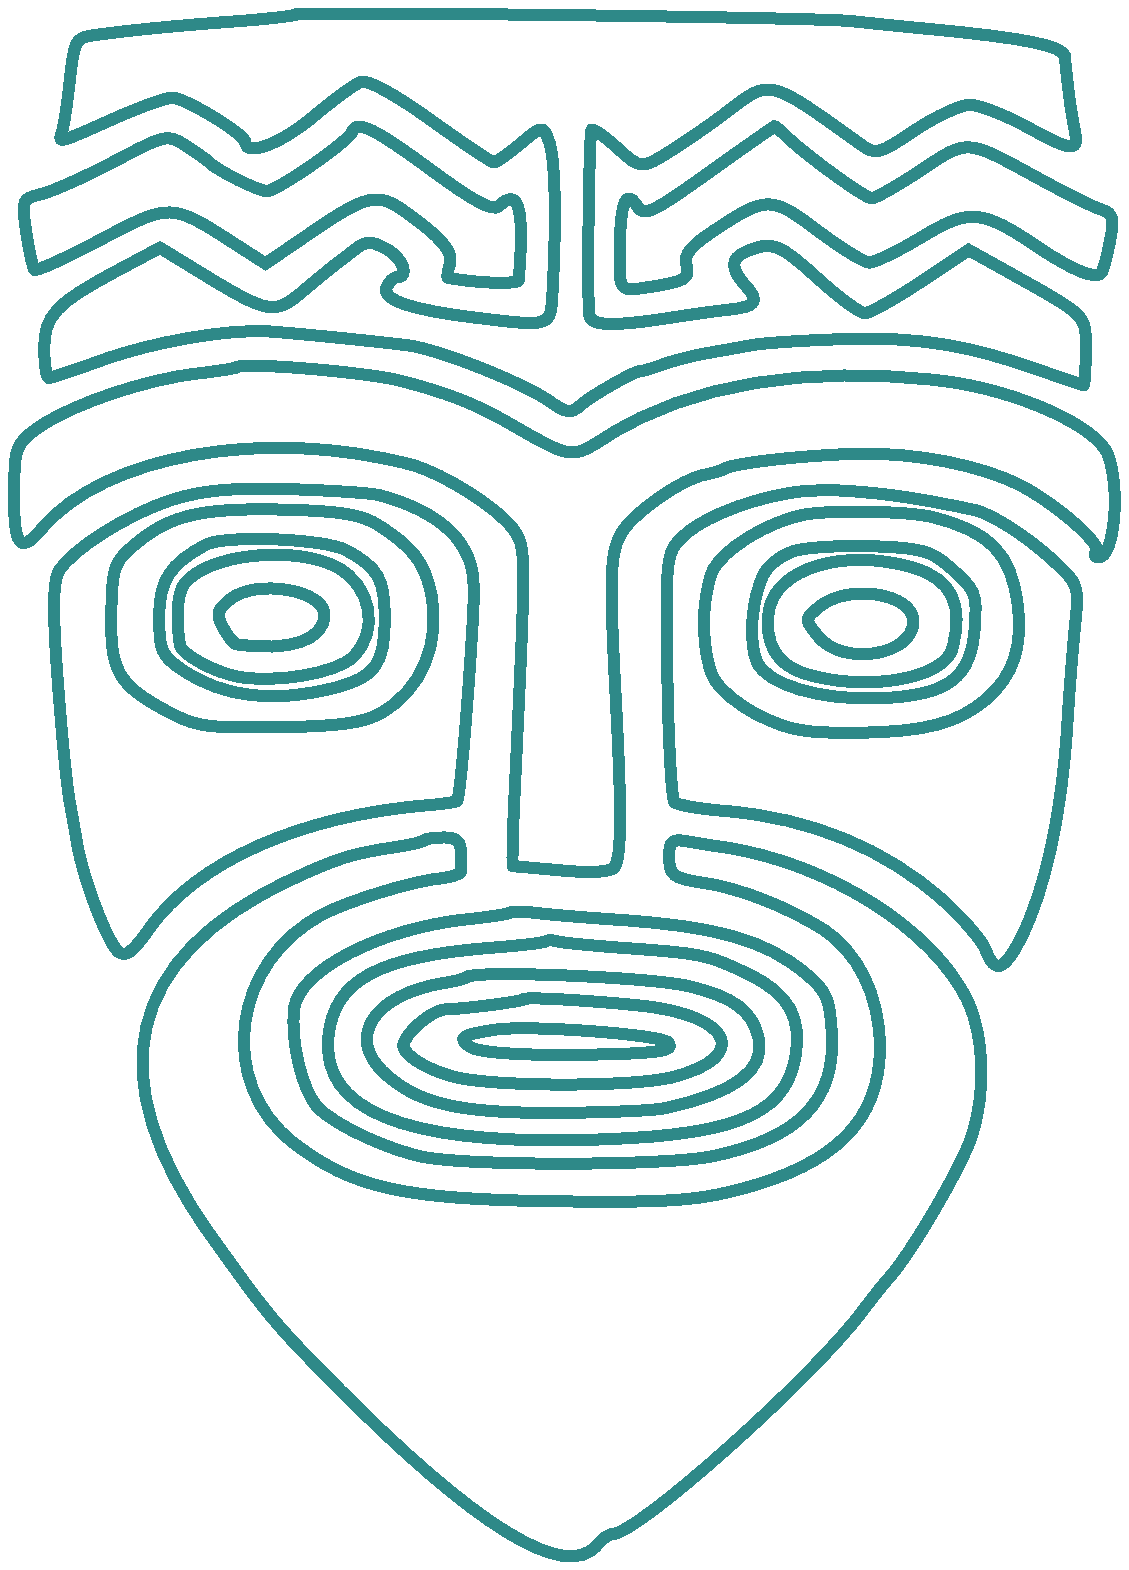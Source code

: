 % Converted from PostScript(TM) to MetaPost by pstoedit
% MetaPost backend contributed by Scott Pakin <pakin_AT_uiuc.edu>
% pstoedit is Copyright (C) 1993 - 2007 Wolfgang Glunz <wglunz34_AT_pstoedit.net>

% Generate structured PostScript
prologues := 1;

% Display a given string with its *baseline* at a given location
% and with a given rotation angle
vardef showtext(expr origin)(expr angle)(expr string) =
  draw string infont defaultfont scaled defaultscale
    rotated angle shifted origin;
enddef;

% Modified by L. Nobre G's Lex scanner %%%%%%%%%%% 
randomseed := 1010; 
vardef renewcolore = 
  color tmpcolo; 
  tmpcolo = (uniformdeviate(0.8),uniformdeviate(0.8),uniformdeviate(0.8)); 
  drawoptions( withcolor tmpcolo ); 
enddef; 
defaultscale := 0.16; 
beginfig(1);
 path PreeditedPath[];
linecap := butt;
linejoin := mitered;
 PreeditedPath1 = hide(z1=(136.781,601.332))z1..controls hide(z2=(136.207,600.809))z2 and hide(z3=(125.922,599.672))z3..hide(z4=(113.77,598.793))z4
	..controls hide(z5=(93.6016,597.332))z5 and hide(z6=(75.6953,595.555))z6..hide(z7=(64.125,593.867))z7
	..controls hide(z8=(57.7227,592.934))z8 and hide(z9=(57.3164,592.113))z9..hide(z10=(55.6055,576.598))z10
	..controls hide(z11=(54.7539,568.84))z11 and hide(z12=(53.5117,560.848))z12..hide(z13=(52.8789,559.016))z13
	..controls hide(z14=(51.4531,554.879))z14 and hide(z15=(51.4531,554.879))z15..hide(z16=(71.1055,563.672))z16
	..controls hide(z17=(80.6719,567.953))z17 and hide(z18=(90.2812,571.426))z18..hide(z19=(92.5664,571.426))z19
	..controls hide(z20=(97.2188,571.426))z20 and hide(z21=(118.938,558.223))z21..hide(z22=(118.938,555.395))z22
	..controls hide(z23=(118.938,549.949))z23 and hide(z24=(131.609,554.68))z24..hide(z25=(143.246,564.469))z25
	..controls hide(z26=(150.484,570.559))z26 and hide(z27=(158.238,576.262))z27..hide(z28=(160.438,577.113))z28
	..controls hide(z29=(162.883,578.062))z29 and hide(z30=(172.723,572.715))z30..hide(z31=(185.648,563.41))z31
	..controls hide(z32=(197.285,555.039))z32 and hide(z33=(207.551,548.156))z33..hide(z34=(208.402,548.156))z34
	..controls hide(z35=(209.254,548.156))z35 and hide(z36=(213.574,551.191))z36..hide(z37=(217.969,554.879))z37
	..controls hide(z38=(225.984,561.602))z38 and hide(z39=(225.984,561.602))z39..hide(z40=(228.266,555.652))z40
	..controls hide(z41=(230.461,549.926))z41 and hide(z42=(230.965,528.246))z42..hide(z43=(229.516,501.613))z43
	..controls hide(z44=(228.816,488.703))z44 and hide(z45=(229.348,488.883))z45..hide(z46=(201.68,492.254))z46
	..controls hide(z47=(178.668,495.055))z47 and hide(z48=(168.094,498.582))z48..hide(z49=(169.715,502.906))z49
	..controls hide(z50=(170.492,504.977))z50 and hide(z51=(172.254,506.785))z51..hide(z52=(173.496,506.785))z52
	..controls hide(z53=(178.238,506.785))z53 and hide(z54=(175.566,513.844))z54..hide(z55=(169.617,517.027))z55
	..controls hide(z56=(164.188,519.938))z56 and hide(z57=(162.41,519.91))z57..hide(z58=(158.5,516.871))z58
	..controls hide(z59=(155.914,514.859))z59 and hide(z60=(152.695,512.387))z60..hide(z61=(151.262,511.309))z61
	..controls hide(z62=(149.855,510.258))z62 and hide(z63=(144.539,505.879))z63..hide(z64=(139.625,501.73))z64
	..controls hide(z65=(129.418,493.113))z65 and hide(z66=(127.215,493.512))z66..hide(z67=(102.91,508.375))z67
	--hide(z68=(88.1719,517.387))z68--hide(z69=(72.3984,508.961))z69..controls hide(z70=(50.4219,497.223))z70 and hide(z71=(46.543,493.016))z71..hide(z72=(46.543,480.93))z72
	..controls hide(z73=(46.543,475.242))z73 and hide(z74=(47.2969,470.586))z74..hide(z75=(48.2227,470.586))z75
	..controls hide(z76=(49.1367,470.586))z76 and hide(z77=(57.918,473.5))z77..hide(z78=(67.4844,476.98))z78
	..controls hide(z79=(85.5859,483.562))z79 and hide(z80=(113.27,488.316))z80..hide(z81=(127.473,487.281))z81
	..controls hide(z82=(139.109,486.434))z82 and hide(z83=(167.711,483.555))z83..hide(z84=(177.891,482.203))z84
	..controls hide(z85=(188.75,480.762))z85 and hide(z86=(219.004,468.781))z86..hide(z87=(228.312,462.234))z87
	..controls hide(z88=(234.777,457.688))z88 and hide(z89=(236.023,457.551))z89..hide(z90=(239.949,460.98))z90
	..controls hide(z91=(244.086,464.594))z91 and hide(z92=(260.199,473.633))z92..hide(z93=(261.668,473.16))z93
	..controls hide(z94=(262.086,473.027))z94 and hide(z95=(265.547,474.047))z95..hide(z96=(269.164,475.371))z96
	..controls hide(z97=(272.922,476.742))z97 and hide(z98=(279.766,478.512))z98..hide(z99=(284.68,479.379))z99
	..controls hide(z100=(289.59,480.246))z100 and hide(z101=(296.891,481.555))z101..hide(z102=(301.227,482.352))z102
	..controls hide(z103=(305.492,483.133))z103 and hide(z104=(320.621,484.117))z104..hide(z105=(334.84,484.535))z105
	..controls hide(z106=(361.473,485.324))z106 and hide(z107=(378.926,482.516))z107..hide(z108=(405.168,473.219))z108
	..controls hide(z109=(413.184,470.383))z109 and hide(z110=(420.262,468))z110..hide(z111=(420.684,468))z111
	..controls hide(z112=(421.105,468))z112 and hide(z113=(421.461,473.688))z113..hide(z114=(421.461,480.41))z114
	..controls hide(z115=(421.461,493.637))z115 and hide(z116=(422.754,492.359))z116..hide(z117=(391.984,509.539))z117
	--hide(z118=(379.312,516.609))z118--hide(z119=(362.25,505.234))z119..controls hide(z120=(352.941,499.027))z120 and hide(z121=(343.715,493.855))z121..hide(z122=(341.949,493.855))z122
	..controls hide(z123=(340.156,493.855))z123 and hide(z124=(332.512,499.512))z124..hide(z125=(324.758,506.586))z125
	..controls hide(z126=(311.051,519.074))z126 and hide(z127=(308.449,520.031))z127..hide(z128=(299.16,515.973))z128
	..controls hide(z129=(293.5,513.504))z129 and hide(z130=(293.477,509.887))z130..hide(z131=(299.082,503.684))z131
	..controls hide(z132=(304.156,498.066))z132 and hide(z133=(302.777,496.148))z133..hide(z134=(292.953,495.125))z134
	..controls hide(z135=(288.93,494.707))z135 and hide(z136=(280.543,493.559))z136..hide(z137=(274.078,492.539))z137
	..controls hide(z138=(250.547,488.832))z138 and hide(z139=(242.957,489.09))z139..hide(z140=(242.66,493.598))z140
	..controls hide(z141=(241.953,504.457))z141 and hide(z142=(242.695,558.922))z142..hide(z143=(243.566,559.793))z143
	..controls hide(z144=(244.141,560.363))z144 and hide(z145=(248.352,557.422))z145..hide(z146=(253.004,553.199))z146
	..controls hide(z147=(261.41,545.57))z147 and hide(z148=(261.41,545.57))z148..hide(z149=(272.27,552.422))z149
	..controls hide(z150=(278.215,556.176))z150 and hide(z151=(287.223,562.418))z151..hide(z152=(292.176,566.227))z152
	..controls hide(z153=(308.059,578.43))z153 and hide(z154=(306.914,578.707))z154..hide(z155=(340.527,554.566))z155
	..controls hide(z156=(345.895,550.715))z156 and hide(z157=(346.992,551.004))z157..hide(z158=(359.922,559.66))z158
	..controls hide(z159=(367.418,564.684))z159 and hide(z160=(376.375,568.84))z160..hide(z161=(379.703,568.84))z161
	..controls hide(z162=(383.016,568.84))z162 and hide(z163=(392.242,565.309))z163..hide(z164=(400,561.074))z164
	..controls hide(z165=(417.324,551.613))z165 and hide(z166=(419.172,551.559))z166..hide(z167=(417.348,560.566))z167
	..controls hide(z168=(416.086,566.789))z168 and hide(z169=(415.027,574.789))z169..hide(z170=(413.953,586.164))z170
	..controls hide(z171=(413.59,590.059))z171 and hide(z172=(400,592.863))z172..hide(z173=(365.867,596.09))z173
	..controls hide(z174=(355.785,597.043))z174 and hide(z175=(343.188,598.32))z175..hide(z176=(337.426,598.977))z176
	..controls hide(z177=(324.758,600.414))z177 and hide(z178=(138.176,602.605))z178..cycle;
 renewcolore;
 %%%draw PreeditedPath1;
 %%%dotlabels.rt(1,2,3,4,5,6,7,8,9,10,11,12,13,14,15,16,17,18,19,20,21,22,23,24,25,26,27,28,29,30,31,32,33,34,35,36,37,38,39,40,41,42,43,44,45,46,47,48,49,50,51,52,53,54,55,56,57,58,59,60,61,62,63,64,65,66,67,68,69,70,71,72,73,74,75,76,77,78,79,80,81,82,83,84,85,86,87,88,89,90,91,92,93,94,95,96,97,98,99,100,101,102,103,104,105,106,107,108,109,110,111,112,113,114,115,116,117,118,119,120,121,122,123,124,125,126,127,128,129,130,131,132,133,134,135,136,137,138,139,140,141,142,143,144,145,146,147,148,149,150,151,152,153,154,155,156,157,158,159,160,161,162,163,164,165,166,167,168,169,170,171,172,173,174,175,176,177,178);
 PreeditedPath2 = hide(z179=(157.293,559.016))z179..controls hide(z180=(155.93,555.562))z180 and hide(z181=(130.316,537.812))z181..hide(z182=(126.695,537.812))z182
	..controls hide(z183=(123.594,537.812))z183 and hide(z184=(108.777,545.199))z184..hide(z185=(105.953,548.156))z185
	..controls hide(z186=(105.266,548.875))z186 and hide(z187=(101.617,551.461))z187..hide(z188=(97.7383,553.973))z188
	..controls hide(z189=(90.8516,558.438))z189 and hide(z190=(90.4961,558.363))z190..hide(z191=(71.8789,548.543))z191
	..controls hide(z192=(61.5391,543.09))z192 and hide(z193=(49.6758,537.77))z193..hide(z194=(45.6367,536.777))z194
	..controls hide(z195=(38.4258,535.008))z195 and hide(z196=(38.3047,534.711))z196..hide(z197=(40.0781,522.816))z197
	..controls hide(z198=(41.0781,516.094))z198 and hide(z199=(42.4062,510.145))z199..hide(z200=(43.0508,509.5))z200
	..controls hide(z201=(43.6914,508.859))z201 and hide(z202=(54.2969,513.68))z202..hide(z203=(66.7109,520.254))z203
	..controls hide(z204=(91.7891,533.539))z204 and hide(z205=(92.2734,533.531))z205..hide(z206=(114.027,519.523))z206
	--hide(z207=(126.18,511.699))z207--hide(z208=(143.504,523.516))z208..controls hide(z209=(162.379,536.391))z209 and hide(z210=(166.609,537.348))z210..hide(z211=(175.824,530.824))z211
	..controls hide(z212=(189.527,521.125))z212 and hide(z213=(193.934,516.008))z213..hide(z214=(192.52,511.441))z214
	..controls hide(z215=(191.719,508.855))z215 and hide(z216=(191.422,506.715))z216..hide(z217=(191.855,506.629))z217
	..controls hide(z218=(201.68,504.664))z218 and hide(z219=(217.156,504.129))z219..hide(z220=(217.301,505.75))z220
	..controls hide(z221=(219.555,531.348))z221 and hide(z222=(217.371,539.543))z222..hide(z223=(210.211,532.383))z223
	..controls hide(z224=(208.156,530.328))z224 and hide(z225=(201.422,533.91))z225..hide(z226=(185.906,545.316))z226
	..controls hide(z227=(164.965,560.711))z227 and hide(z228=(159.074,563.531))z228..cycle;
 renewcolore;
 %%%draw PreeditedPath2;
 %%%dotlabels.rt(179,180,181,182,183,184,185,186,187,188,189,190,191,192,193,194,195,196,197,198,199,200,201,202,203,204,205,206,207,208,209,210,211,212,213,214,215,216,217,218,219,220,221,222,223,224,225,226,227,228);
 PreeditedPath3 = hide(z229=(287.266,545.551))z229..controls hide(z230=(264.77,529.469))z230 and hide(z231=(262.457,528.379))z231..hide(z232=(259.805,532.641))z232
	..controls hide(z233=(256.047,538.676))z233 and hide(z234=(254.02,533.934))z234..hide(z235=(253.719,518.422))z235
	..controls hide(z236=(253.395,501.613))z236 and hide(z237=(253.395,501.613))z237..hide(z238=(263.219,503.09))z238
	..controls hide(z239=(277.438,505.223))z239 and hide(z240=(279.07,506.164))z240..hide(z241=(277.652,511.441))z241
	..controls hide(z242=(276.738,514.844))z242 and hide(z243=(279.25,517.988))z243..hide(z244=(287.008,523.16))z244
	..controls hide(z245=(306.656,536.262))z245 and hide(z246=(308.102,536.277))z246..hide(z247=(325.016,523.523))z247
	..controls hide(z248=(333.289,517.285))z248 and hide(z249=(341.578,512.156))z249..hide(z250=(343.504,512.086))z250
	..controls hide(z251=(345.395,512.016))z251 and hide(z252=(353.973,516.176))z252..hide(z253=(362.25,521.18))z253
	..controls hide(z254=(379.656,531.703))z254 and hide(z255=(383.969,531.332))z255..hide(z256=(404.395,517.547))z256
	..controls hide(z257=(417.062,509))z257 and hide(z258=(425.559,505.672))z258..hide(z259=(427.246,508.594))z259
	..controls hide(z260=(427.902,509.73))z260 and hide(z261=(429.258,514.93))z261..hide(z262=(430.25,520.102))z262
	..controls hide(z263=(431.789,528.117))z263 and hide(z264=(431.281,529.793))z264..hide(z265=(426.891,531.219))z265
	..controls hide(z266=(424.043,532.145))z266 and hide(z267=(413.703,537.293))z267..hide(z268=(403.879,542.68))z268
	..controls hide(z269=(378.277,556.715))z269 and hide(z270=(379.137,556.656))z270..hide(z271=(362.25,545.398))z271
	..controls hide(z272=(353.973,539.883))z272 and hide(z273=(345.809,535.227))z273..hide(z274=(344.406,535.227))z274
	..controls hide(z275=(341.977,535.227))z275 and hide(z276=(320.359,550.945))z276..hide(z277=(313.379,557.789))z277
	..controls hide(z278=(311.57,559.562))z278 and hide(z279=(309.781,561.082))z279..hide(z280=(309.5,561.082))z280
	..controls hide(z281=(309.219,561.082))z281 and hide(z282=(299.16,554.059))z282..cycle;
 renewcolore;
 %%%draw PreeditedPath3;
 %%%dotlabels.rt(229,230,231,232,233,234,235,236,237,238,239,240,241,242,243,244,245,246,247,248,249,250,251,252,253,254,255,256,257,258,259,260,261,262,263,264,265,266,267,268,269,270,271,272,273,274,275,276,277,278,279,280,281,282);
 PreeditedPath4 = hide(z283=(115.836,474.383))z283..controls hide(z284=(115.414,474.004))z284 and hide(z285=(108.855,472.969))z285..hide(z286=(101.355,472.098))z286
	..controls hide(z287=(83.2578,470))z287 and hide(z288=(58.0664,461.602))z288..hide(z289=(45.7656,453.566))z289
	..controls hide(z290=(37.75,448.328))z290 and hide(z291=(36.1445,445.766))z291..hide(z292=(35.8633,437.75))z292
	..controls hide(z293=(34.9023,410.34))z293 and hide(z294=(36.957,405.855))z294..hide(z295=(45.6914,416.289))z295
	..controls hide(z296=(67.9297,442.84))z296 and hide(z297=(126.18,452.973))z297..hide(z298=(178.41,439.375))z298
	..controls hide(z299=(190.305,436.281))z299 and hide(z300=(210.652,423.285))z300..hide(z301=(215.777,415.512))z301
	..controls hide(z302=(220.012,409.086))z302 and hide(z303=(220.012,408.531))z303..hide(z304=(215.859,321.137))z304
	..controls hide(z305=(215.172,306.656))z305 and hide(z306=(214.898,294.762))z306..hide(z307=(215.254,294.762))z307
	..controls hide(z308=(215.605,294.762))z308 and hide(z309=(223.656,294.059))z309..hide(z310=(232.965,293.211))z310
	..controls hide(z311=(243.824,292.223))z311 and hide(z312=(250.699,292.695))z312..hide(z313=(251.867,294.504))z313
	..controls hide(z314=(254.336,298.336))z314 and hide(z315=(254.438,314.156))z315..hide(z316=(252.25,355.527))z316
	..controls hide(z317=(249.855,400.773))z317 and hide(z318=(250.184,408.273))z318..hide(z319=(254.859,415.512))z319
	..controls hide(z320=(259.375,422.504))z320 and hide(z321=(276.145,434.113))z321..hide(z322=(283.902,435.613))z322
	..controls hide(z323=(287.008,436.215))z323 and hide(z324=(290.531,437.273))z324..hide(z325=(291.66,437.945))z325
	..controls hide(z326=(295.078,439.977))z326 and hide(z327=(321.395,442.863))z327..hide(z328=(340.012,443.246))z328
	..controls hide(z329=(360.438,443.668))z329 and hide(z330=(383.953,439.043))z330..hide(z331=(397.93,431.859))z331
	..controls hide(z332=(410.34,425.48))z332 and hide(z333=(426.988,411.098))z333..hide(z334=(425.234,408.273))z334
	..controls hide(z335=(424.363,406.875))z335 and hide(z336=(424.719,405.945))z336..hide(z337=(426.113,405.945))z337
	..controls hide(z338=(431.809,405.945))z338 and hide(z339=(434.047,430.77))z339..hide(z340=(429.445,442.922))z340
	..controls hide(z341=(425.523,453.285))z341 and hide(z342=(396.121,466.371))z342..hide(z343=(369.746,469.484))z343
	..controls hide(z344=(321.137,475.227))z344 and hide(z345=(278.848,468.273))z345..hide(z346=(249.516,449.711))z346
	..controls hide(z347=(235.895,441.094))z347 and hide(z348=(237.102,440.926))z348..hide(z349=(212.797,454.836))z349
	..controls hide(z350=(201.375,461.375))z350 and hide(z351=(190.82,465.438))z351..hide(z352=(174.531,469.566))z352
	..controls hide(z353=(162.121,472.715))z353 and hide(z354=(118.023,476.332))z354..cycle;
 renewcolore;
 %%%draw PreeditedPath4;
 %%%dotlabels.rt(283,284,285,286,287,288,289,290,291,292,293,294,295,296,297,298,299,300,301,302,303,304,305,306,307,308,309,310,311,312,313,314,315,316,317,318,319,320,321,322,323,324,325,326,327,328,329,330,331,332,333,334,335,336,337,338,339,340,341,342,343,344,345,346,347,348,349,350,351,352,353,354);
 PreeditedPath5 = hide(z355=(92.8242,426.75))z355..controls hide(z356=(76.793,421.73))z356 and hide(z357=(55.9102,408.535))z357..hide(z358=(51.7109,400.773))z358
	..controls hide(z359=(49.1953,396.129))z359 and hide(z360=(49.5352,381.125))z360..hide(z361=(53.0586,341.047))z361
	..controls hide(z362=(53.875,331.738))z362 and hide(z363=(55.0859,321.16))z363..hide(z364=(55.7188,317.773))z364
	..controls hide(z365=(56.3516,314.406))z365 and hide(z366=(57.5898,307.434))z366..hide(z367=(58.4336,302.52))z367
	..controls hide(z368=(60.5547,290.109))z368 and hide(z369=(69.25,267.414))z369..hide(z370=(73.1719,264.039))z370
	..controls hide(z371=(75.7539,261.82))z371 and hide(z372=(78.3516,263.734))z372..hide(z373=(84.3516,272.27))z373
	..controls hide(z374=(101.293,296.363))z374 and hide(z375=(138.848,313.016))z375..hide(z376=(184.613,316.723))z376
	..controls hide(z377=(190.043,317.16))z377 and hide(z378=(194.754,317.863))z378..hide(z379=(195.145,318.293))z379
	..controls hide(z380=(196.121,319.367))z380 and hide(z381=(198.75,349.062))z381..hide(z382=(200.617,380.09))z382
	..controls hide(z383=(201.766,399.223))z383 and hide(z384=(201.25,403.172))z384..hide(z385=(196.605,410.598))z385
	..controls hide(z386=(191.781,418.32))z386 and hide(z387=(180.996,424.793))z387..hide(z388=(167.031,428.352))z388
	..controls hide(z389=(164.031,429.113))z389 and hide(z390=(149.449,430.082))z390..hide(z391=(134.453,430.508))z391
	..controls hide(z392=(114.285,431.086))z392 and hide(z393=(103.582,430.117))z393..cycle;
 renewcolore;
 %%%draw PreeditedPath5;
 %%%dotlabels.rt(355,356,357,358,359,360,361,362,363,364,365,366,367,368,369,370,371,372,373,374,375,376,377,378,379,380,381,382,383,384,385,386,387,388,389,390,391,392,393);
 PreeditedPath6 = hide(z394=(166.773,417.551))z394..controls hide(z395=(178.926,409.805))z395 and hide(z396=(183.246,404.352))z396..hide(z397=(185.59,393.793))z397
	..controls hide(z398=(189.672,375.434))z398 and hide(z399=(182.383,357.863))z399..hide(z400=(167.289,349.672))z400
	..controls hide(z401=(160.973,346.242))z401 and hide(z402=(152.293,345.09))z402..hide(z403=(130.574,344.797))z403
	..controls hide(z404=(104.461,344.438))z404 and hide(z405=(101.137,344.945))z405..hide(z406=(89.9805,350.973))z406
	..controls hide(z407=(73.0039,360.145))z407 and hide(z408=(70.1602,365.352))z408..hide(z409=(70.6719,386.293))z409
	..controls hide(z410=(71.0781,402.844))z410 and hide(z411=(71.6211,404.305))z411..hide(z412=(79.8945,411.172))z412
	..controls hide(z413=(92.1172,421.312))z413 and hide(z414=(103.426,423.848))z414..hide(z415=(133.16,423.125))z415
	..controls hide(z416=(153.07,422.637))z416 and hide(z417=(160.801,421.355))z417..cycle;
 renewcolore;
 %%%draw PreeditedPath6;
 %%%dotlabels.rt(394,395,396,397,398,399,400,401,402,403,404,405,406,407,408,409,410,411,412,413,414,415,416,417);
 PreeditedPath7 = hide(z418=(319.328,429.711))z418..controls hide(z419=(304.328,428.168))z419 and hide(z420=(285.598,421.395))z420..hide(z421=(277.957,414.754))z421
	..controls hide(z422=(270.199,408.016))z422 and hide(z423=(270.199,408.016))z423..hide(z424=(270.848,363.801))z424
	..controls hide(z425=(271.199,339.496))z425 and hide(z426=(272.367,318.77))z426..hide(z427=(273.43,317.773))z427
	..controls hide(z428=(274.504,316.773))z428 and hide(z429=(282.867,315.352))z429..hide(z430=(292.176,314.586))z430
	..controls hide(z431=(322.43,312.109))z431 and hide(z432=(349.387,301.004))z432..hide(z433=(370.004,282.531))z433
	..controls hide(z434=(377.246,276.043))z434 and hide(z435=(384.23,267.918))z435..hide(z436=(385.496,264.512))z436
	..controls hide(z437=(388.723,255.828))z437 and hide(z438=(392.137,257.012))z438..hide(z439=(398.156,268.906))z439
	..controls hide(z440=(406.961,286.309))z440 and hide(z441=(412.965,314.156))z441..hide(z442=(414.879,346.477))z442
	..controls hide(z443=(415.508,357.078))z443 and hide(z444=(416.734,372.727))z444..hide(z445=(417.582,380.992))z445
	..controls hide(z446=(419.117,395.992))z446 and hide(z447=(419.047,396.199))z447..hide(z448=(409.309,405.184))z448
	..controls hide(z449=(400.258,413.527))z449 and hide(z450=(387.367,421.762))z450..hide(z451=(381.383,423.016))z451
	..controls hide(z452=(361.473,427.191))z452 and hide(z453=(351.066,428.766))z453..hide(z454=(336.133,429.852))z454
	..controls hide(z455=(331.219,430.207))z455 and hide(z456=(323.539,430.145))z456..cycle;
 renewcolore;
 %%%draw PreeditedPath7;
 %%%dotlabels.rt(418,419,420,421,422,423,424,425,426,427,428,429,430,431,432,433,434,435,436,437,438,439,440,441,442,443,444,445,446,447,448,449,450,451,452,453,454,455,456);
 PreeditedPath8 = hide(z457=(365.867,420.535))z457..controls hide(z458=(386.812,415.41))z458 and hide(z459=(394.578,407.562))z459..hide(z460=(396.934,389.141))z460
	..controls hide(z461=(398.883,373.883))z461 and hide(z462=(395.469,363.449))z462..hide(z463=(385.777,355.023))z463
	..controls hide(z464=(375.578,346.16))z464 and hide(z465=(363.539,343.035))z465..hide(z466=(338.719,342.801))z466
	..controls hide(z467=(320.359,342.633))z467 and hide(z468=(314.613,343.66))z468..hide(z469=(303.812,349.062))z469
	..controls hide(z470=(295.797,353.07))z470 and hide(z471=(289.52,358.375))z471..hide(z472=(287.289,363.023))z472
	..controls hide(z473=(283.066,371.828))z473 and hide(z474=(282.941,390.949))z474..hide(z475=(287.039,400.773))z475
	..controls hide(z476=(290.32,408.637))z476 and hide(z477=(307.434,419.148))z477..hide(z478=(320.621,421.398))z478
	..controls hide(z479=(330.445,423.078))z479 and hide(z480=(357.594,422.559))z480..cycle;
 renewcolore;
 %%%draw PreeditedPath8;
 %%%dotlabels.rt(457,458,459,460,461,462,463,464,465,466,467,468,469,470,471,472,473,474,475,476,477,478,479,480);
 PreeditedPath9 = hide(z481=(183.32,304.07))z481..controls hide(z482=(182.762,303.512))z482 and hide(z483=(178.152,302.418))z483..hide(z484=(173.238,301.684))z484
	..controls hide(z485=(157.07,299.266))z485 and hide(z486=(152.035,297.691))z486..hide(z487=(134.969,289.703))z487
	..controls hide(z488=(75.7578,261.984))z488 and hide(z489=(65.9453,218.688))z489..hide(z490=(106.113,162.379))z490
	..controls hide(z491=(127.324,132.645))z491 and hide(z492=(129.184,130.402))z492..hide(z493=(150.711,108.598))z493
	..controls hide(z494=(201.766,56.8828))z494 and hide(z495=(234.418,36.8555))z495..hide(z496=(245.555,50.4219))z496
	..controls hide(z497=(247.254,52.4883))z497 and hide(z498=(249.824,54.2969))z498..hide(z499=(251.066,54.2969))z499
	..controls hide(z500=(260.082,54.2969))z500 and hide(z501=(322.727,110.148))z501..hide(z502=(340.977,134.453))z502
	..controls hide(z503=(344.664,139.367))z503 and hide(z504=(348.984,144.805))z504..hide(z505=(350.43,146.348))z505
	..controls hide(z506=(358.02,154.461))z506 and hide(z507=(376.469,185.906))z507..hide(z508=(380.312,197.285))z508
	..controls hide(z509=(385.555,212.797))z509 and hide(z510=(384.996,233.473))z510..hide(z511=(378.996,246.152))z511
	..controls hide(z512=(366.691,272.152))z512 and hide(z513=(328.637,296.117))z513..hide(z514=(290.883,301.645))z514
	..controls hide(z515=(286.488,302.285))z515 and hide(z516=(280.605,303.227))z516..hide(z517=(277.309,303.812))z517
	..controls hide(z518=(272.703,304.633))z518 and hide(z519=(271.492,303.555))z519..hide(z520=(271.492,298.641))z520
	..controls hide(z521=(271.492,291.242))z521 and hide(z522=(272.527,290.469))z522..hide(z523=(284.938,288.574))z523
	..controls hide(z524=(297.043,286.727))z524 and hide(z525=(313.898,280.137))z525..hide(z526=(326.309,272.398))z526
	..controls hide(z527=(339.352,264.266))z527 and hide(z528=(347.293,248.223))z528..hide(z529=(347.363,229.863))z529
	..controls hide(z530=(347.465,203.504))z530 and hide(z531=(331.738,187.492))z531..hide(z532=(296.832,178.406))z532
	..controls hide(z533=(281.016,174.293))z533 and hide(z534=(270.199,173.602))z534..hide(z535=(230.121,174.141))z535
	..controls hide(z536=(175.566,174.875))z536 and hide(z537=(157.633,178.863))z537..hide(z538=(136.523,194.965))z538
	..controls hide(z539=(108.207,216.559))z539 and hide(z540=(114.027,260.922))z540..hide(z541=(147.383,277.742))z541
	..controls hide(z542=(156.949,282.566))z542 and hide(z543=(178.668,289.215))z543..hide(z544=(188.234,290.25))z544
	..controls hide(z545=(192.891,290.75))z545 and hide(z546=(196.508,291.934))z546..hide(z547=(196.508,292.953))z547
	..controls hide(z548=(196.508,293.949))z548 and hide(z549=(196.508,297.09))z549..hide(z550=(196.508,299.934))z550
	..controls hide(z551=(196.508,303.676))z551 and hide(z552=(194.828,305.105))z552..hide(z553=(190.434,305.105))z553
	..controls hide(z554=(187.07,305.105))z554 and hide(z555=(183.895,304.645))z555..cycle;
 renewcolore;
 %%%draw PreeditedPath9;
 %%%dotlabels.rt(481,482,483,484,485,486,487,488,489,490,491,492,493,494,495,496,497,498,499,500,501,502,503,504,505,506,507,508,509,510,511,512,513,514,515,516,517,518,519,520,521,522,523,524,525,526,527,528,529,530,531,532,533,534,535,536,537,538,539,540,541,542,543,544,545,546,547,548,549,550,551,552,553,554,555);
 PreeditedPath10 = hide(z556=(214.348,278.086))z556..controls hide(z557=(213.785,277.594))z557 and hide(z558=(206.594,276.473))z558..hide(z559=(198.578,275.629))z559
	..controls hide(z560=(167.289,272.336))z560 and hide(z561=(138.164,257.289))z561..hide(z562=(136.512,243.566))z562
	..controls hide(z563=(135.078,231.672))z563 and hide(z564=(139.324,214.027))z564..hide(z565=(145.094,207.887))z565
	..controls hide(z566=(151.16,201.426))z566 and hide(z567=(171.43,192.082))z567..hide(z568=(184.098,189.906))z568
	..controls hide(z569=(202.457,186.746))z569 and hide(z570=(270.727,187))z570..hide(z571=(286.746,190.281))z571
	..controls hide(z572=(318.293,196.75))z572 and hide(z573=(331.578,210.402))z573..hide(z574=(330.047,234.777))z574
	..controls hide(z575=(329.25,247.445))z575 and hide(z576=(328.191,249.797))z576..hide(z577=(320.359,256.324))z577
	..controls hide(z578=(306.219,268.109))z578 and hide(z579=(288.816,273.094))z579..hide(z580=(253.652,275.441))z580
	..controls hide(z581=(241.5,276.25))z581 and hide(z582=(227.781,277.391))z582..hide(z583=(223.398,277.957))z583
	..controls hide(z584=(219.004,278.523))z584 and hide(z585=(214.918,278.582))z585..cycle;
 renewcolore;
 %%%draw PreeditedPath10;
 %%%dotlabels.rt(556,557,558,559,560,561,562,563,564,565,566,567,568,569,570,571,572,573,574,575,576,577,578,579,580,581,582,583,584,585);
 PreeditedPath11 = hide(z586=(255.977,265.277))z586..controls hide(z587=(283.645,263.309))z587 and hide(z588=(285.629,262.883))z588..hide(z589=(300.453,255.688))z589
	..controls hide(z590=(314.672,248.781))z590 and hide(z591=(319.508,239.949))z591..hide(z592=(316.844,225.727))z592
	..controls hide(z593=(312.848,204.367))z593 and hide(z594=(293.73,197.211))z594..hide(z595=(237.879,196.168))z595
	..controls hide(z596=(175.566,195.008))z596 and hide(z597=(146.289,207.188))z597..hide(z598=(148.812,233.227))z598
	..controls hide(z599=(150.801,253.754))z599 and hide(z600=(166.516,262.293))z600..hide(z601=(208.145,265.461))z601
	..controls hide(z602=(218.227,266.227))z602 and hide(z603=(226.645,267.238))z603..hide(z604=(227.148,267.742))z604
	..controls hide(z605=(227.621,268.215))z605 and hide(z606=(229.477,268.215))z606..hide(z607=(231.027,267.742))z607
	..controls hide(z608=(232.672,267.242))z608 and hide(z609=(243.824,266.141))z609..cycle;
 renewcolore;
 %%%draw PreeditedPath11;
 %%%dotlabels.rt(586,587,588,589,590,591,592,593,594,595,596,597,598,599,600,601,602,603,604,605,606,607,608,609);
 PreeditedPath12 = hide(z610=(104.719,410.492))z610..controls hide(z611=(91.6758,403.551))z611 and hide(z612=(87.9102,397.672))z612..hide(z613=(87.9102,384.227))z613
	..controls hide(z614=(87.9102,372.332))z614 and hide(z615=(88.75,370.477))z615..hide(z616=(96.4453,365.305))z616
	..controls hide(z617=(111.211,355.375))z617 and hide(z618=(129.801,353.32))z618..hide(z619=(151.777,359.18))z619
	..controls hide(z620=(165.77,362.91))z620 and hide(z621=(169.102,367.68))z621..hide(z622=(169.102,383.969))z622
	..controls hide(z623=(169.102,398.188))z623 and hide(z624=(166.773,402.285))z624..hide(z625=(155.137,408.543))z625
	..controls hide(z626=(147.383,412.719))z626 and hide(z627=(111.504,414.102))z627..cycle;
 renewcolore;
 %%%draw PreeditedPath12;
 %%%dotlabels.rt(610,611,612,613,614,615,616,617,618,619,620,621,622,623,624,625,626,627);
 PreeditedPath13 = hide(z628=(151.777,402.477))z628..controls hide(z629=(164.445,395.879))z629 and hide(z630=(167.375,379.109))z630..hide(z631=(157.465,369.902))z631
	..controls hide(z632=(151.43,364.293))z632 and hide(z633=(130.574,360.691))z633..hide(z634=(116.871,362.891))z634
	..controls hide(z635=(108.34,364.262))z635 and hide(z636=(95.9492,370.898))z636..hide(z637=(95.3984,374.402))z637
	..controls hide(z638=(93.8047,384.484))z638 and hide(z639=(94.4102,392.855))z639..hide(z640=(96.9844,396.379))z640
	..controls hide(z641=(104.785,407.051))z641 and hide(z642=(136.262,410.555))z642..cycle;
 renewcolore;
 %%%draw PreeditedPath13;
 %%%dotlabels.rt(628,629,630,631,632,633,634,635,636,637,638,639,640,641,642);
 PreeditedPath14 = hide(z643=(316.613,408.273))z643..controls hide(z644=(312.215,406.977))z644 and hide(z645=(307.352,403.312))z645..hide(z646=(305.621,400))z646
	..controls hide(z647=(301.164,391.465))z647 and hide(z648=(299.918,375.328))z648..hide(z649=(303.168,368.195))z649
	..controls hide(z650=(306.895,360.008))z650 and hide(z651=(326.051,354.375))z651..hide(z652=(347.25,355.238))z652
	..controls hide(z653=(372.074,356.246))z653 and hide(z654=(380.23,362.348))z654..hide(z655=(381.52,380.863))z655
	..controls hide(z656=(382.379,393.277))z656 and hide(z657=(381.992,394.16))z657..hide(z658=(371.816,403.012))z658
	..controls hide(z659=(365.648,408.371))z659 and hide(z660=(361.602,409.402))z660..hide(z661=(344.535,409.953))z661
	..controls hide(z662=(333.418,410.312))z662 and hide(z663=(320.988,409.562))z663..cycle;
 renewcolore;
 %%%draw PreeditedPath14;
 %%%dotlabels.rt(643,644,645,646,647,648,649,650,651,652,653,654,655,656,657,658,659,660,661,662,663);
 PreeditedPath15 = hide(z664=(359.664,402.125))z664..controls hide(z665=(373.309,398.008))z665 and hide(z666=(377.633,388.879))z666..hide(z667=(373.41,373.109))z667
	..controls hide(z668=(370.441,362.023))z668 and hide(z669=(341.305,357.23))z669..hide(z670=(319.844,364.293))z670
	..controls hide(z671=(309.996,367.535))z671 and hide(z672=(305.723,375.176))z672..hide(z673=(307.402,386.555))z673
	..controls hide(z674=(309.699,402.117))z674 and hide(z675=(334.84,409.609))z675..cycle;
 renewcolore;
 %%%draw PreeditedPath15;
 %%%dotlabels.rt(664,665,666,667,668,669,670,671,672,673,674,675);
 PreeditedPath16 = hide(z676=(198.836,254.906))z676..controls hide(z677=(198.25,254.34))z677 and hide(z678=(194.441,253.359))z678..hide(z679=(190.043,252.641))z679
	..controls hide(z680=(165.223,248.582))z680 and hide(z681=(155.082,233.176))z681..hide(z682=(168.844,220.43))z682
	..controls hide(z683=(180.852,209.305))z683 and hide(z684=(195.473,205.852))z684..hide(z685=(230.121,205.969))z685
	..controls hide(z686=(247.961,206.027))z686 and hide(z687=(265.688,206.766))z687..hide(z688=(269.684,207.613))z688
	..controls hide(z689=(295.023,213.004))z689 and hide(z690=(306.207,221.254))z690..hide(z691=(303.703,232.707))z691
	..controls hide(z692=(301.492,242.828))z692 and hide(z693=(294.762,247.789))z693..hide(z694=(277.957,251.688))z694
	..controls hide(z695=(264.254,254.867))z695 and hide(z696=(201.449,257.418))z696..cycle;
 renewcolore;
 %%%draw PreeditedPath16;
 %%%dotlabels.rt(676,677,678,679,680,681,682,683,684,685,686,687,688,689,690,691,692,693,694,695,696);
 PreeditedPath17 = hide(z697=(261.148,244.574))z697..controls hide(z698=(294.246,241.137))z698 and hide(z699=(301.031,226.125))z699..hide(z700=(272.785,218.828))z700
	..controls hide(z701=(259.723,215.453))z701 and hide(z702=(213.316,215.203))z702..hide(z703=(196.508,218.414))z703
	..controls hide(z704=(186.426,220.34))z704 and hide(z705=(175.824,226.34))z705..hide(z706=(175.824,230.121))z706
	..controls hide(z707=(175.824,234.188))z707 and hide(z708=(185.906,242.977))z708..hide(z709=(190.82,243.191))z709
	..controls hide(z710=(199.352,243.57))z710 and hide(z711=(218.574,246.082))z711..hide(z712=(219.367,246.93))z712
	..controls hide(z713=(220.137,247.746))z713 and hide(z714=(243.051,246.457))z714..cycle;
 renewcolore;
 %%%draw PreeditedPath17;
 %%%dotlabels.rt(697,698,699,700,701,702,703,704,705,706,707,708,709,710,711,712,713,714);
 PreeditedPath18 = hide(z715=(113.508,390.867))z715..controls hide(z716=(108.598,386.918))z716 and hide(z717=(108.246,385.52))z717..hide(z718=(110.926,380.605))z718
	..controls hide(z719=(112.617,377.504))z719 and hide(z720=(114.848,374.797))z720..hide(z721=(115.836,374.652))z721
	..controls hide(z722=(134.711,371.871))z722 and hide(z723=(147.383,376.133))z723..hide(z724=(147.383,385.262))z724
	..controls hide(z725=(147.383,394.285))z725 and hide(z726=(122.816,398.352))z726..cycle;
 renewcolore;
 %%%draw PreeditedPath18;
 %%%dotlabels.rt(715,716,717,718,719,720,721,722,723,724,725,726);
 PreeditedPath19 = hide(z727=(325.789,388.312))z727..controls hide(z728=(320.102,383.707))z728 and hide(z729=(320.102,383.707))z729..hide(z730=(325.145,377.504))z730
	..controls hide(z731=(334.082,366.508))z731 and hide(z732=(359.402,370.523))z732..hide(z733=(359.402,382.934))z733
	..controls hide(z734=(359.402,392.957))z734 and hide(z735=(336.133,396.68))z735..cycle;
 renewcolore;
 %%%draw PreeditedPath19;
 %%%dotlabels.rt(727,728,729,730,731,732,733,734,735);
 PreeditedPath20 = hide(z736=(209.438,235.988))z736..controls hide(z737=(196.766,234.27))z737 and hide(z738=(194.645,232.738))z738..hide(z739=(200.387,229.457))z739
	..controls hide(z740=(203.5,227.68))z740 and hide(z741=(218.227,226.645))z741..hide(z742=(237.363,226.855))z742
	..controls hide(z743=(267.098,227.188))z743 and hide(z744=(274.234,228.156))z744..hide(z745=(270.977,231.414))z745
	..controls hide(z746=(268.219,234.172))z746 and hide(z747=(221.59,237.637))z747..cycle;
 renewcolore;
 %%%draw PreeditedPath20;
%%%dotlabels.rt(736,737,738,739,740,741,742,743,744,745,746,747);
 numeric integerindex;
 for integerindex=1 upto 20:
   draw PreeditedPath[integerindex] withpen pencircle scaled 1.5mm;
 endfor;
endfig;
end
